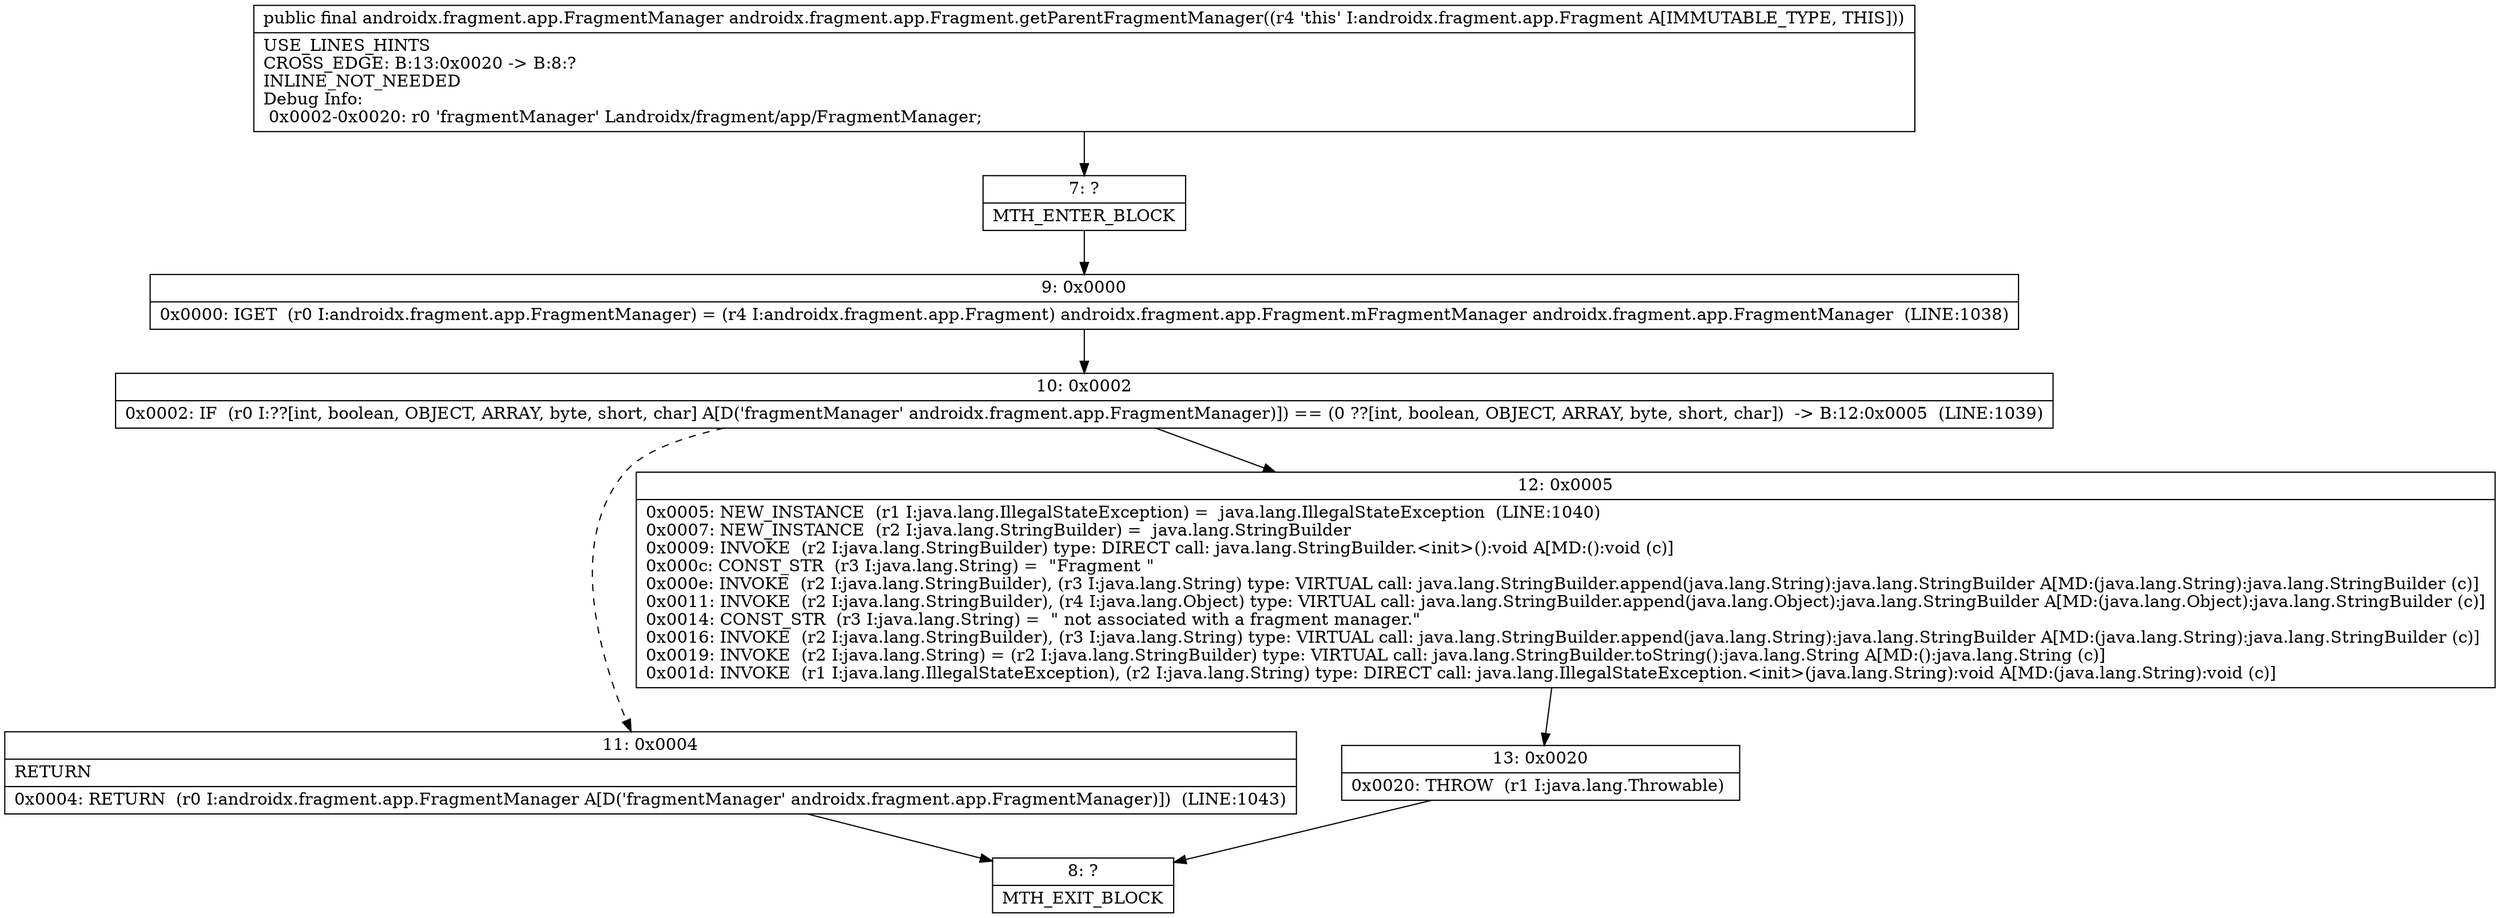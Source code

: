 digraph "CFG forandroidx.fragment.app.Fragment.getParentFragmentManager()Landroidx\/fragment\/app\/FragmentManager;" {
Node_7 [shape=record,label="{7\:\ ?|MTH_ENTER_BLOCK\l}"];
Node_9 [shape=record,label="{9\:\ 0x0000|0x0000: IGET  (r0 I:androidx.fragment.app.FragmentManager) = (r4 I:androidx.fragment.app.Fragment) androidx.fragment.app.Fragment.mFragmentManager androidx.fragment.app.FragmentManager  (LINE:1038)\l}"];
Node_10 [shape=record,label="{10\:\ 0x0002|0x0002: IF  (r0 I:??[int, boolean, OBJECT, ARRAY, byte, short, char] A[D('fragmentManager' androidx.fragment.app.FragmentManager)]) == (0 ??[int, boolean, OBJECT, ARRAY, byte, short, char])  \-\> B:12:0x0005  (LINE:1039)\l}"];
Node_11 [shape=record,label="{11\:\ 0x0004|RETURN\l|0x0004: RETURN  (r0 I:androidx.fragment.app.FragmentManager A[D('fragmentManager' androidx.fragment.app.FragmentManager)])  (LINE:1043)\l}"];
Node_8 [shape=record,label="{8\:\ ?|MTH_EXIT_BLOCK\l}"];
Node_12 [shape=record,label="{12\:\ 0x0005|0x0005: NEW_INSTANCE  (r1 I:java.lang.IllegalStateException) =  java.lang.IllegalStateException  (LINE:1040)\l0x0007: NEW_INSTANCE  (r2 I:java.lang.StringBuilder) =  java.lang.StringBuilder \l0x0009: INVOKE  (r2 I:java.lang.StringBuilder) type: DIRECT call: java.lang.StringBuilder.\<init\>():void A[MD:():void (c)]\l0x000c: CONST_STR  (r3 I:java.lang.String) =  \"Fragment \" \l0x000e: INVOKE  (r2 I:java.lang.StringBuilder), (r3 I:java.lang.String) type: VIRTUAL call: java.lang.StringBuilder.append(java.lang.String):java.lang.StringBuilder A[MD:(java.lang.String):java.lang.StringBuilder (c)]\l0x0011: INVOKE  (r2 I:java.lang.StringBuilder), (r4 I:java.lang.Object) type: VIRTUAL call: java.lang.StringBuilder.append(java.lang.Object):java.lang.StringBuilder A[MD:(java.lang.Object):java.lang.StringBuilder (c)]\l0x0014: CONST_STR  (r3 I:java.lang.String) =  \" not associated with a fragment manager.\" \l0x0016: INVOKE  (r2 I:java.lang.StringBuilder), (r3 I:java.lang.String) type: VIRTUAL call: java.lang.StringBuilder.append(java.lang.String):java.lang.StringBuilder A[MD:(java.lang.String):java.lang.StringBuilder (c)]\l0x0019: INVOKE  (r2 I:java.lang.String) = (r2 I:java.lang.StringBuilder) type: VIRTUAL call: java.lang.StringBuilder.toString():java.lang.String A[MD:():java.lang.String (c)]\l0x001d: INVOKE  (r1 I:java.lang.IllegalStateException), (r2 I:java.lang.String) type: DIRECT call: java.lang.IllegalStateException.\<init\>(java.lang.String):void A[MD:(java.lang.String):void (c)]\l}"];
Node_13 [shape=record,label="{13\:\ 0x0020|0x0020: THROW  (r1 I:java.lang.Throwable) \l}"];
MethodNode[shape=record,label="{public final androidx.fragment.app.FragmentManager androidx.fragment.app.Fragment.getParentFragmentManager((r4 'this' I:androidx.fragment.app.Fragment A[IMMUTABLE_TYPE, THIS]))  | USE_LINES_HINTS\lCROSS_EDGE: B:13:0x0020 \-\> B:8:?\lINLINE_NOT_NEEDED\lDebug Info:\l  0x0002\-0x0020: r0 'fragmentManager' Landroidx\/fragment\/app\/FragmentManager;\l}"];
MethodNode -> Node_7;Node_7 -> Node_9;
Node_9 -> Node_10;
Node_10 -> Node_11[style=dashed];
Node_10 -> Node_12;
Node_11 -> Node_8;
Node_12 -> Node_13;
Node_13 -> Node_8;
}

